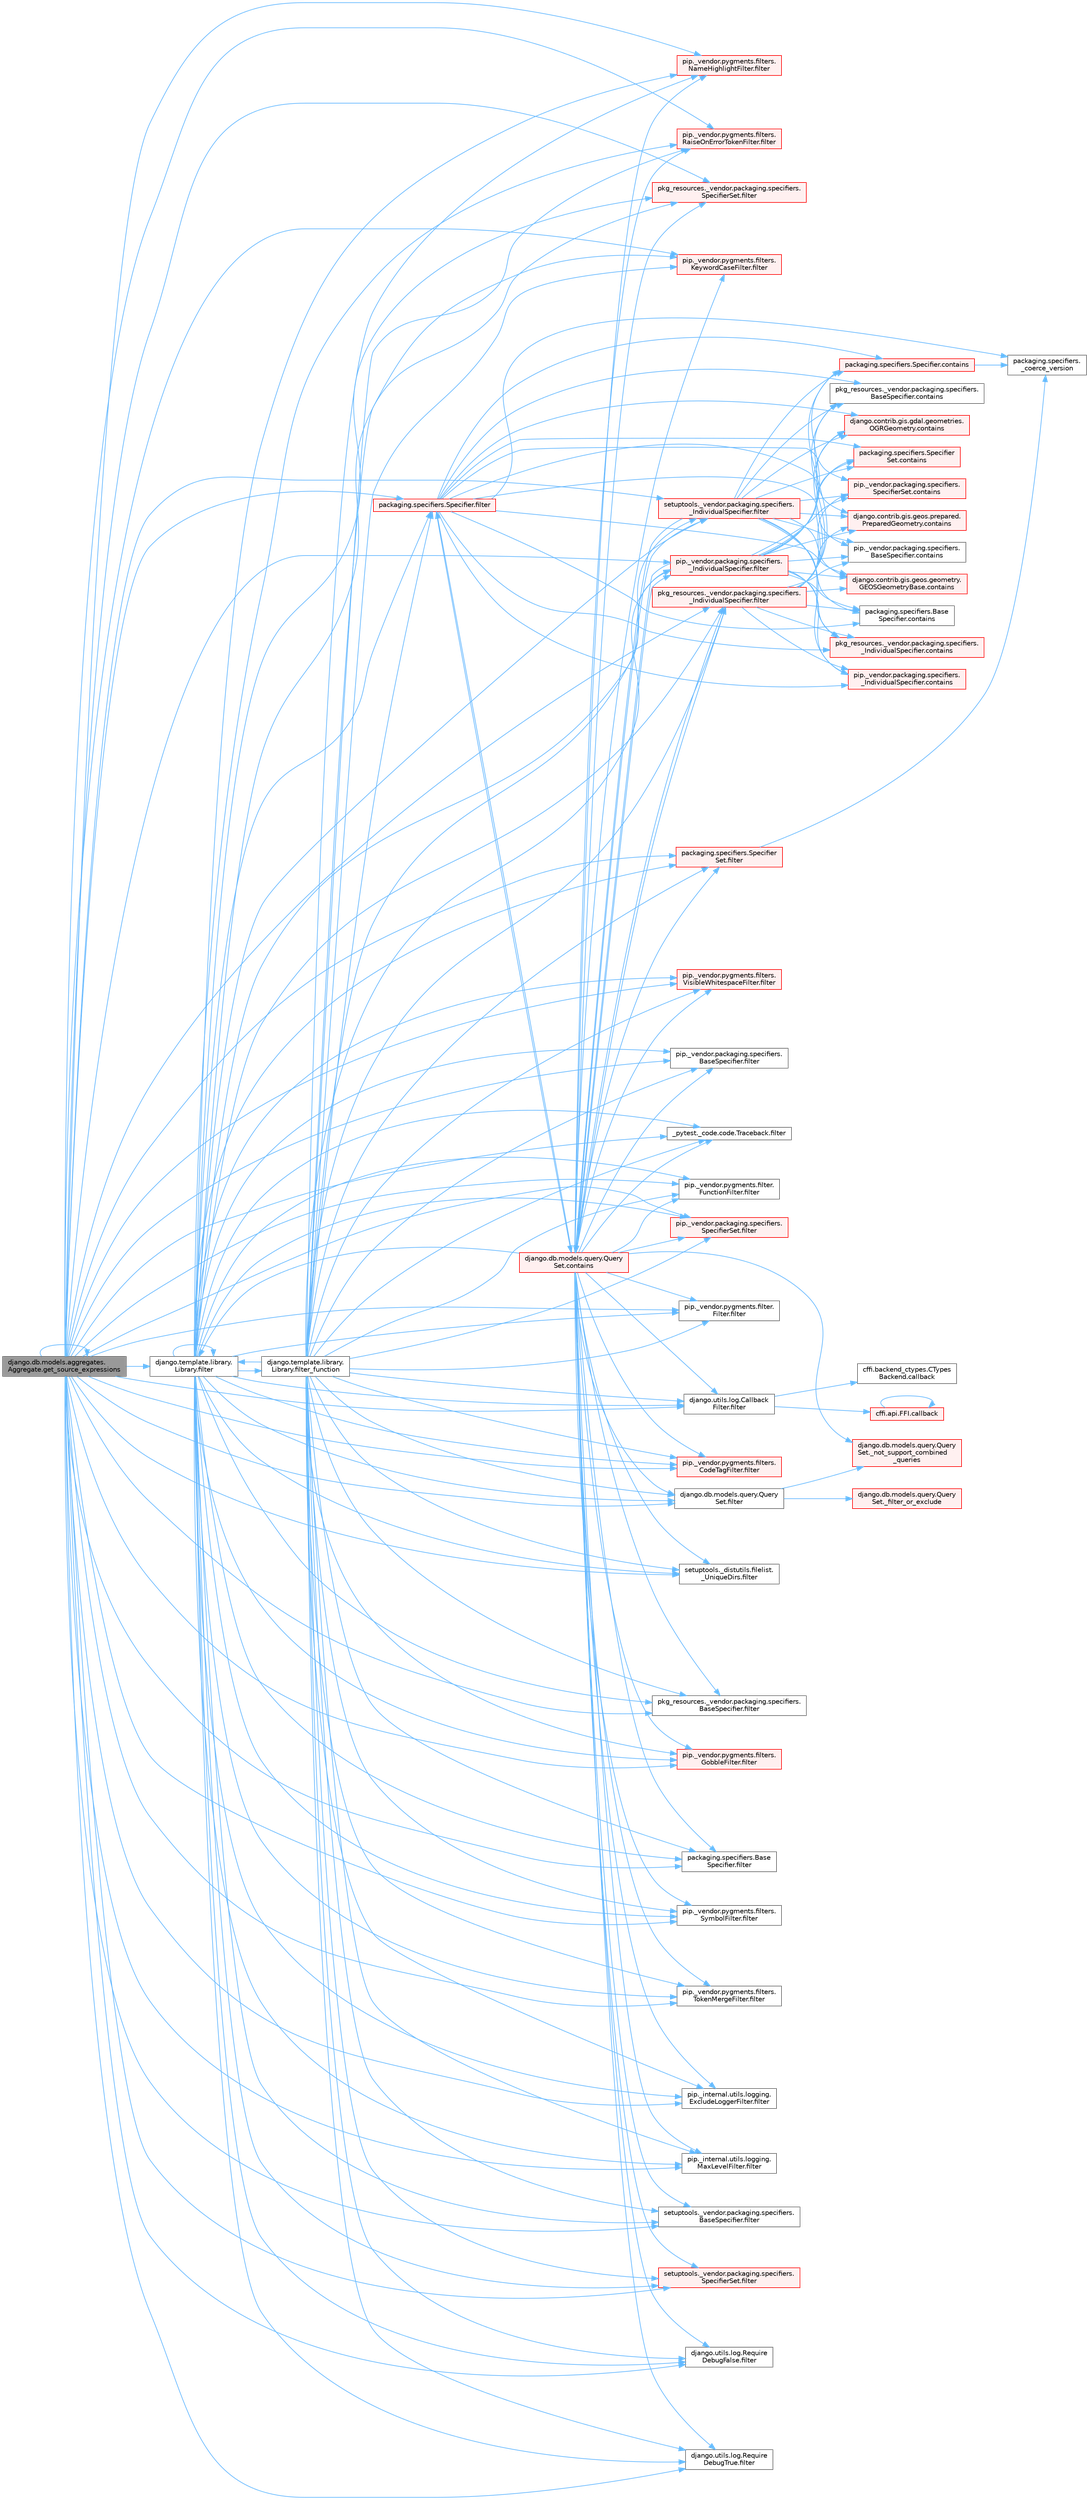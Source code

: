 digraph "django.db.models.aggregates.Aggregate.get_source_expressions"
{
 // LATEX_PDF_SIZE
  bgcolor="transparent";
  edge [fontname=Helvetica,fontsize=10,labelfontname=Helvetica,labelfontsize=10];
  node [fontname=Helvetica,fontsize=10,shape=box,height=0.2,width=0.4];
  rankdir="LR";
  Node1 [id="Node000001",label="django.db.models.aggregates.\lAggregate.get_source_expressions",height=0.2,width=0.4,color="gray40", fillcolor="grey60", style="filled", fontcolor="black",tooltip=" "];
  Node1 -> Node2 [id="edge1_Node000001_Node000002",color="steelblue1",style="solid",tooltip=" "];
  Node2 [id="Node000002",label="_pytest._code.code.Traceback.filter",height=0.2,width=0.4,color="grey40", fillcolor="white", style="filled",URL="$class__pytest_1_1__code_1_1code_1_1_traceback.html#a55d326907d5380a46c4d3e52f002d33f",tooltip=" "];
  Node1 -> Node3 [id="edge2_Node000001_Node000003",color="steelblue1",style="solid",tooltip=" "];
  Node3 [id="Node000003",label="django.db.models.query.Query\lSet.filter",height=0.2,width=0.4,color="grey40", fillcolor="white", style="filled",URL="$classdjango_1_1db_1_1models_1_1query_1_1_query_set.html#a9c23f79ac5a5310d628b025b5ab7b7c5",tooltip=" "];
  Node3 -> Node4 [id="edge3_Node000003_Node000004",color="steelblue1",style="solid",tooltip=" "];
  Node4 [id="Node000004",label="django.db.models.query.Query\lSet._filter_or_exclude",height=0.2,width=0.4,color="red", fillcolor="#FFF0F0", style="filled",URL="$classdjango_1_1db_1_1models_1_1query_1_1_query_set.html#aaf90830d4e1b2ee4bdf10fb60f08aced",tooltip=" "];
  Node3 -> Node20 [id="edge4_Node000003_Node000020",color="steelblue1",style="solid",tooltip=" "];
  Node20 [id="Node000020",label="django.db.models.query.Query\lSet._not_support_combined\l_queries",height=0.2,width=0.4,color="red", fillcolor="#FFF0F0", style="filled",URL="$classdjango_1_1db_1_1models_1_1query_1_1_query_set.html#aa8310ec206924c94141bef75563958e2",tooltip=" "];
  Node1 -> Node21 [id="edge5_Node000001_Node000021",color="steelblue1",style="solid",tooltip=" "];
  Node21 [id="Node000021",label="django.template.library.\lLibrary.filter",height=0.2,width=0.4,color="grey40", fillcolor="white", style="filled",URL="$classdjango_1_1template_1_1library_1_1_library.html#ac67bb1211ffc0354d5bf33029a58aa43",tooltip=" "];
  Node21 -> Node2 [id="edge6_Node000021_Node000002",color="steelblue1",style="solid",tooltip=" "];
  Node21 -> Node3 [id="edge7_Node000021_Node000003",color="steelblue1",style="solid",tooltip=" "];
  Node21 -> Node21 [id="edge8_Node000021_Node000021",color="steelblue1",style="solid",tooltip=" "];
  Node21 -> Node22 [id="edge9_Node000021_Node000022",color="steelblue1",style="solid",tooltip=" "];
  Node22 [id="Node000022",label="django.utils.log.Callback\lFilter.filter",height=0.2,width=0.4,color="grey40", fillcolor="white", style="filled",URL="$classdjango_1_1utils_1_1log_1_1_callback_filter.html#acd2761b2200a4e66f4bd5b729ac43db2",tooltip=" "];
  Node22 -> Node23 [id="edge10_Node000022_Node000023",color="steelblue1",style="solid",tooltip=" "];
  Node23 [id="Node000023",label="cffi.api.FFI.callback",height=0.2,width=0.4,color="red", fillcolor="#FFF0F0", style="filled",URL="$classcffi_1_1api_1_1_f_f_i.html#a4e791803c5d07525465c8f1caeead188",tooltip=" "];
  Node23 -> Node23 [id="edge11_Node000023_Node000023",color="steelblue1",style="solid",tooltip=" "];
  Node22 -> Node27 [id="edge12_Node000022_Node000027",color="steelblue1",style="solid",tooltip=" "];
  Node27 [id="Node000027",label="cffi.backend_ctypes.CTypes\lBackend.callback",height=0.2,width=0.4,color="grey40", fillcolor="white", style="filled",URL="$classcffi_1_1backend__ctypes_1_1_c_types_backend.html#a6d540075e2cce4715ecc40b863b8dbcc",tooltip=" "];
  Node21 -> Node28 [id="edge13_Node000021_Node000028",color="steelblue1",style="solid",tooltip=" "];
  Node28 [id="Node000028",label="django.utils.log.Require\lDebugFalse.filter",height=0.2,width=0.4,color="grey40", fillcolor="white", style="filled",URL="$classdjango_1_1utils_1_1log_1_1_require_debug_false.html#a42e51835198458e09fb949a7af83bef8",tooltip=" "];
  Node21 -> Node29 [id="edge14_Node000021_Node000029",color="steelblue1",style="solid",tooltip=" "];
  Node29 [id="Node000029",label="django.utils.log.Require\lDebugTrue.filter",height=0.2,width=0.4,color="grey40", fillcolor="white", style="filled",URL="$classdjango_1_1utils_1_1log_1_1_require_debug_true.html#a8e1e027eea730028f70556810076c0e8",tooltip=" "];
  Node21 -> Node30 [id="edge15_Node000021_Node000030",color="steelblue1",style="solid",tooltip=" "];
  Node30 [id="Node000030",label="packaging.specifiers.Base\lSpecifier.filter",height=0.2,width=0.4,color="grey40", fillcolor="white", style="filled",URL="$classpackaging_1_1specifiers_1_1_base_specifier.html#aa87c3c882d19a56dd1f949c4b1bde70d",tooltip=" "];
  Node21 -> Node31 [id="edge16_Node000021_Node000031",color="steelblue1",style="solid",tooltip=" "];
  Node31 [id="Node000031",label="packaging.specifiers.Specifier.filter",height=0.2,width=0.4,color="red", fillcolor="#FFF0F0", style="filled",URL="$classpackaging_1_1specifiers_1_1_specifier.html#a22d9e14c5343d89e742b098b6d7997f7",tooltip=" "];
  Node31 -> Node32 [id="edge17_Node000031_Node000032",color="steelblue1",style="solid",tooltip=" "];
  Node32 [id="Node000032",label="packaging.specifiers.\l_coerce_version",height=0.2,width=0.4,color="grey40", fillcolor="white", style="filled",URL="$namespacepackaging_1_1specifiers.html#a075a73fc9deabd0af51612073a3a44bf",tooltip=" "];
  Node31 -> Node33 [id="edge18_Node000031_Node000033",color="steelblue1",style="solid",tooltip=" "];
  Node33 [id="Node000033",label="django.contrib.gis.gdal.geometries.\lOGRGeometry.contains",height=0.2,width=0.4,color="red", fillcolor="#FFF0F0", style="filled",URL="$classdjango_1_1contrib_1_1gis_1_1gdal_1_1geometries_1_1_o_g_r_geometry.html#ac4763e72bc3be798ebe272edf5a2111b",tooltip=" "];
  Node31 -> Node69 [id="edge19_Node000031_Node000069",color="steelblue1",style="solid",tooltip=" "];
  Node69 [id="Node000069",label="django.contrib.gis.geos.geometry.\lGEOSGeometryBase.contains",height=0.2,width=0.4,color="red", fillcolor="#FFF0F0", style="filled",URL="$classdjango_1_1contrib_1_1gis_1_1geos_1_1geometry_1_1_g_e_o_s_geometry_base.html#aa48e06e3c91d6a3a79f41bed318f5e43",tooltip=" "];
  Node31 -> Node70 [id="edge20_Node000031_Node000070",color="steelblue1",style="solid",tooltip=" "];
  Node70 [id="Node000070",label="django.contrib.gis.geos.prepared.\lPreparedGeometry.contains",height=0.2,width=0.4,color="red", fillcolor="#FFF0F0", style="filled",URL="$classdjango_1_1contrib_1_1gis_1_1geos_1_1prepared_1_1_prepared_geometry.html#ad52b1f28039e181521f25d338fa79be9",tooltip=" "];
  Node31 -> Node71 [id="edge21_Node000031_Node000071",color="steelblue1",style="solid",tooltip=" "];
  Node71 [id="Node000071",label="django.db.models.query.Query\lSet.contains",height=0.2,width=0.4,color="red", fillcolor="#FFF0F0", style="filled",URL="$classdjango_1_1db_1_1models_1_1query_1_1_query_set.html#a242e569a4bce6723adc3e71fdc69b70f",tooltip=" "];
  Node71 -> Node20 [id="edge22_Node000071_Node000020",color="steelblue1",style="solid",tooltip=" "];
  Node71 -> Node2 [id="edge23_Node000071_Node000002",color="steelblue1",style="solid",tooltip=" "];
  Node71 -> Node3 [id="edge24_Node000071_Node000003",color="steelblue1",style="solid",tooltip=" "];
  Node71 -> Node21 [id="edge25_Node000071_Node000021",color="steelblue1",style="solid",tooltip=" "];
  Node71 -> Node22 [id="edge26_Node000071_Node000022",color="steelblue1",style="solid",tooltip=" "];
  Node71 -> Node28 [id="edge27_Node000071_Node000028",color="steelblue1",style="solid",tooltip=" "];
  Node71 -> Node29 [id="edge28_Node000071_Node000029",color="steelblue1",style="solid",tooltip=" "];
  Node71 -> Node30 [id="edge29_Node000071_Node000030",color="steelblue1",style="solid",tooltip=" "];
  Node71 -> Node31 [id="edge30_Node000071_Node000031",color="steelblue1",style="solid",tooltip=" "];
  Node71 -> Node72 [id="edge31_Node000071_Node000072",color="steelblue1",style="solid",tooltip=" "];
  Node72 [id="Node000072",label="packaging.specifiers.Specifier\lSet.filter",height=0.2,width=0.4,color="red", fillcolor="#FFF0F0", style="filled",URL="$classpackaging_1_1specifiers_1_1_specifier_set.html#a65b70b2cc0c5bad34b31461955a36d87",tooltip=" "];
  Node72 -> Node32 [id="edge32_Node000072_Node000032",color="steelblue1",style="solid",tooltip=" "];
  Node71 -> Node103 [id="edge33_Node000071_Node000103",color="steelblue1",style="solid",tooltip=" "];
  Node103 [id="Node000103",label="pip._internal.utils.logging.\lExcludeLoggerFilter.filter",height=0.2,width=0.4,color="grey40", fillcolor="white", style="filled",URL="$classpip_1_1__internal_1_1utils_1_1logging_1_1_exclude_logger_filter.html#a633a3ddcdc0ebbb98edf2f1e0759d22a",tooltip=" "];
  Node71 -> Node104 [id="edge34_Node000071_Node000104",color="steelblue1",style="solid",tooltip=" "];
  Node104 [id="Node000104",label="pip._internal.utils.logging.\lMaxLevelFilter.filter",height=0.2,width=0.4,color="grey40", fillcolor="white", style="filled",URL="$classpip_1_1__internal_1_1utils_1_1logging_1_1_max_level_filter.html#ac46bbe4d91f47ed8f818f64d25ed2085",tooltip=" "];
  Node71 -> Node105 [id="edge35_Node000071_Node000105",color="steelblue1",style="solid",tooltip=" "];
  Node105 [id="Node000105",label="pip._vendor.packaging.specifiers.\l_IndividualSpecifier.filter",height=0.2,width=0.4,color="red", fillcolor="#FFF0F0", style="filled",URL="$classpip_1_1__vendor_1_1packaging_1_1specifiers_1_1___individual_specifier.html#a6203976cfa5ddd6a1f47f8dfe0669fd7",tooltip=" "];
  Node105 -> Node33 [id="edge36_Node000105_Node000033",color="steelblue1",style="solid",tooltip=" "];
  Node105 -> Node69 [id="edge37_Node000105_Node000069",color="steelblue1",style="solid",tooltip=" "];
  Node105 -> Node70 [id="edge38_Node000105_Node000070",color="steelblue1",style="solid",tooltip=" "];
  Node105 -> Node71 [id="edge39_Node000105_Node000071",color="steelblue1",style="solid",tooltip=" "];
  Node105 -> Node112 [id="edge40_Node000105_Node000112",color="steelblue1",style="solid",tooltip=" "];
  Node112 [id="Node000112",label="packaging.specifiers.Base\lSpecifier.contains",height=0.2,width=0.4,color="grey40", fillcolor="white", style="filled",URL="$classpackaging_1_1specifiers_1_1_base_specifier.html#a25e4441395aaa5f2bd19da46590dddc0",tooltip=" "];
  Node105 -> Node113 [id="edge41_Node000105_Node000113",color="steelblue1",style="solid",tooltip=" "];
  Node113 [id="Node000113",label="packaging.specifiers.Specifier.contains",height=0.2,width=0.4,color="red", fillcolor="#FFF0F0", style="filled",URL="$classpackaging_1_1specifiers_1_1_specifier.html#a782f94ca4b4d15bd461fd4c7a1c64ea1",tooltip=" "];
  Node113 -> Node32 [id="edge42_Node000113_Node000032",color="steelblue1",style="solid",tooltip=" "];
  Node105 -> Node122 [id="edge43_Node000105_Node000122",color="steelblue1",style="solid",tooltip=" "];
  Node122 [id="Node000122",label="packaging.specifiers.Specifier\lSet.contains",height=0.2,width=0.4,color="red", fillcolor="#FFF0F0", style="filled",URL="$classpackaging_1_1specifiers_1_1_specifier_set.html#ada64d1b5bfa107e43857d5504e92b233",tooltip=" "];
  Node105 -> Node123 [id="edge44_Node000105_Node000123",color="steelblue1",style="solid",tooltip=" "];
  Node123 [id="Node000123",label="pip._vendor.packaging.specifiers.\l_IndividualSpecifier.contains",height=0.2,width=0.4,color="red", fillcolor="#FFF0F0", style="filled",URL="$classpip_1_1__vendor_1_1packaging_1_1specifiers_1_1___individual_specifier.html#a0225ec2329bc258c9ff7d62a4ad6dde5",tooltip=" "];
  Node105 -> Node124 [id="edge45_Node000105_Node000124",color="steelblue1",style="solid",tooltip=" "];
  Node124 [id="Node000124",label="pip._vendor.packaging.specifiers.\lBaseSpecifier.contains",height=0.2,width=0.4,color="grey40", fillcolor="white", style="filled",URL="$classpip_1_1__vendor_1_1packaging_1_1specifiers_1_1_base_specifier.html#a1af3d8278a56af108c1b23f4f4dd7776",tooltip=" "];
  Node105 -> Node125 [id="edge46_Node000105_Node000125",color="steelblue1",style="solid",tooltip=" "];
  Node125 [id="Node000125",label="pip._vendor.packaging.specifiers.\lSpecifierSet.contains",height=0.2,width=0.4,color="red", fillcolor="#FFF0F0", style="filled",URL="$classpip_1_1__vendor_1_1packaging_1_1specifiers_1_1_specifier_set.html#a4c6c2f9778aaca8bc7eb77e5fa358a47",tooltip=" "];
  Node105 -> Node126 [id="edge47_Node000105_Node000126",color="steelblue1",style="solid",tooltip=" "];
  Node126 [id="Node000126",label="pkg_resources._vendor.packaging.specifiers.\l_IndividualSpecifier.contains",height=0.2,width=0.4,color="red", fillcolor="#FFF0F0", style="filled",URL="$classpkg__resources_1_1__vendor_1_1packaging_1_1specifiers_1_1___individual_specifier.html#ad490fa0c3edddc0b101c1f2a13af7644",tooltip=" "];
  Node105 -> Node127 [id="edge48_Node000105_Node000127",color="steelblue1",style="solid",tooltip=" "];
  Node127 [id="Node000127",label="pkg_resources._vendor.packaging.specifiers.\lBaseSpecifier.contains",height=0.2,width=0.4,color="grey40", fillcolor="white", style="filled",URL="$classpkg__resources_1_1__vendor_1_1packaging_1_1specifiers_1_1_base_specifier.html#a60a05af58d5bbfaeabc731124011c49b",tooltip=" "];
  Node71 -> Node132 [id="edge49_Node000071_Node000132",color="steelblue1",style="solid",tooltip=" "];
  Node132 [id="Node000132",label="pip._vendor.packaging.specifiers.\lBaseSpecifier.filter",height=0.2,width=0.4,color="grey40", fillcolor="white", style="filled",URL="$classpip_1_1__vendor_1_1packaging_1_1specifiers_1_1_base_specifier.html#a1b2ef14b953df0cf1a317ea573d0ea5a",tooltip=" "];
  Node71 -> Node133 [id="edge50_Node000071_Node000133",color="steelblue1",style="solid",tooltip=" "];
  Node133 [id="Node000133",label="pip._vendor.packaging.specifiers.\lSpecifierSet.filter",height=0.2,width=0.4,color="red", fillcolor="#FFF0F0", style="filled",URL="$classpip_1_1__vendor_1_1packaging_1_1specifiers_1_1_specifier_set.html#a3d7a4e9a4cb787385e37d5832bcc0a64",tooltip=" "];
  Node71 -> Node134 [id="edge51_Node000071_Node000134",color="steelblue1",style="solid",tooltip=" "];
  Node134 [id="Node000134",label="pip._vendor.pygments.filter.\lFilter.filter",height=0.2,width=0.4,color="grey40", fillcolor="white", style="filled",URL="$classpip_1_1__vendor_1_1pygments_1_1filter_1_1_filter.html#a970c118f059ea361c8f184fd86c6873d",tooltip=" "];
  Node71 -> Node135 [id="edge52_Node000071_Node000135",color="steelblue1",style="solid",tooltip=" "];
  Node135 [id="Node000135",label="pip._vendor.pygments.filter.\lFunctionFilter.filter",height=0.2,width=0.4,color="grey40", fillcolor="white", style="filled",URL="$classpip_1_1__vendor_1_1pygments_1_1filter_1_1_function_filter.html#a795616d337e49ea853139b0b96d481e7",tooltip=" "];
  Node71 -> Node136 [id="edge53_Node000071_Node000136",color="steelblue1",style="solid",tooltip=" "];
  Node136 [id="Node000136",label="pip._vendor.pygments.filters.\lCodeTagFilter.filter",height=0.2,width=0.4,color="red", fillcolor="#FFF0F0", style="filled",URL="$classpip_1_1__vendor_1_1pygments_1_1filters_1_1_code_tag_filter.html#adc7f44786b4b83da74faa23a154c8843",tooltip=" "];
  Node71 -> Node138 [id="edge54_Node000071_Node000138",color="steelblue1",style="solid",tooltip=" "];
  Node138 [id="Node000138",label="pip._vendor.pygments.filters.\lGobbleFilter.filter",height=0.2,width=0.4,color="red", fillcolor="#FFF0F0", style="filled",URL="$classpip_1_1__vendor_1_1pygments_1_1filters_1_1_gobble_filter.html#a1f8e662bb1794e2924280dc6564ca148",tooltip=" "];
  Node71 -> Node1935 [id="edge55_Node000071_Node001935",color="steelblue1",style="solid",tooltip=" "];
  Node1935 [id="Node001935",label="pip._vendor.pygments.filters.\lKeywordCaseFilter.filter",height=0.2,width=0.4,color="red", fillcolor="#FFF0F0", style="filled",URL="$classpip_1_1__vendor_1_1pygments_1_1filters_1_1_keyword_case_filter.html#a328d29510b49c572e5ded82852d167c8",tooltip=" "];
  Node71 -> Node1938 [id="edge56_Node000071_Node001938",color="steelblue1",style="solid",tooltip=" "];
  Node1938 [id="Node001938",label="pip._vendor.pygments.filters.\lNameHighlightFilter.filter",height=0.2,width=0.4,color="red", fillcolor="#FFF0F0", style="filled",URL="$classpip_1_1__vendor_1_1pygments_1_1filters_1_1_name_highlight_filter.html#ae389da6c924503203acbc80c559b0043",tooltip=" "];
  Node71 -> Node1943 [id="edge57_Node000071_Node001943",color="steelblue1",style="solid",tooltip=" "];
  Node1943 [id="Node001943",label="pip._vendor.pygments.filters.\lRaiseOnErrorTokenFilter.filter",height=0.2,width=0.4,color="red", fillcolor="#FFF0F0", style="filled",URL="$classpip_1_1__vendor_1_1pygments_1_1filters_1_1_raise_on_error_token_filter.html#aacf420bb16c8d3a430b88e78ee35b253",tooltip=" "];
  Node71 -> Node1947 [id="edge58_Node000071_Node001947",color="steelblue1",style="solid",tooltip=" "];
  Node1947 [id="Node001947",label="pip._vendor.pygments.filters.\lSymbolFilter.filter",height=0.2,width=0.4,color="grey40", fillcolor="white", style="filled",URL="$classpip_1_1__vendor_1_1pygments_1_1filters_1_1_symbol_filter.html#a567de8b7e3bc5f0a87712af81fbc70c7",tooltip=" "];
  Node71 -> Node1948 [id="edge59_Node000071_Node001948",color="steelblue1",style="solid",tooltip=" "];
  Node1948 [id="Node001948",label="pip._vendor.pygments.filters.\lTokenMergeFilter.filter",height=0.2,width=0.4,color="grey40", fillcolor="white", style="filled",URL="$classpip_1_1__vendor_1_1pygments_1_1filters_1_1_token_merge_filter.html#ac3fdd8238fb6976d42540cac395a9543",tooltip=" "];
  Node71 -> Node1949 [id="edge60_Node000071_Node001949",color="steelblue1",style="solid",tooltip=" "];
  Node1949 [id="Node001949",label="pip._vendor.pygments.filters.\lVisibleWhitespaceFilter.filter",height=0.2,width=0.4,color="red", fillcolor="#FFF0F0", style="filled",URL="$classpip_1_1__vendor_1_1pygments_1_1filters_1_1_visible_whitespace_filter.html#a9a7227d129dac7d41fe5b50d9fd97b77",tooltip=" "];
  Node71 -> Node1950 [id="edge61_Node000071_Node001950",color="steelblue1",style="solid",tooltip=" "];
  Node1950 [id="Node001950",label="pkg_resources._vendor.packaging.specifiers.\l_IndividualSpecifier.filter",height=0.2,width=0.4,color="red", fillcolor="#FFF0F0", style="filled",URL="$classpkg__resources_1_1__vendor_1_1packaging_1_1specifiers_1_1___individual_specifier.html#ad284c0e05b23f4b6838266492c00fc3e",tooltip=" "];
  Node1950 -> Node33 [id="edge62_Node001950_Node000033",color="steelblue1",style="solid",tooltip=" "];
  Node1950 -> Node69 [id="edge63_Node001950_Node000069",color="steelblue1",style="solid",tooltip=" "];
  Node1950 -> Node70 [id="edge64_Node001950_Node000070",color="steelblue1",style="solid",tooltip=" "];
  Node1950 -> Node71 [id="edge65_Node001950_Node000071",color="steelblue1",style="solid",tooltip=" "];
  Node1950 -> Node112 [id="edge66_Node001950_Node000112",color="steelblue1",style="solid",tooltip=" "];
  Node1950 -> Node113 [id="edge67_Node001950_Node000113",color="steelblue1",style="solid",tooltip=" "];
  Node1950 -> Node122 [id="edge68_Node001950_Node000122",color="steelblue1",style="solid",tooltip=" "];
  Node1950 -> Node123 [id="edge69_Node001950_Node000123",color="steelblue1",style="solid",tooltip=" "];
  Node1950 -> Node124 [id="edge70_Node001950_Node000124",color="steelblue1",style="solid",tooltip=" "];
  Node1950 -> Node125 [id="edge71_Node001950_Node000125",color="steelblue1",style="solid",tooltip=" "];
  Node1950 -> Node126 [id="edge72_Node001950_Node000126",color="steelblue1",style="solid",tooltip=" "];
  Node1950 -> Node127 [id="edge73_Node001950_Node000127",color="steelblue1",style="solid",tooltip=" "];
  Node71 -> Node1951 [id="edge74_Node000071_Node001951",color="steelblue1",style="solid",tooltip=" "];
  Node1951 [id="Node001951",label="pkg_resources._vendor.packaging.specifiers.\lBaseSpecifier.filter",height=0.2,width=0.4,color="grey40", fillcolor="white", style="filled",URL="$classpkg__resources_1_1__vendor_1_1packaging_1_1specifiers_1_1_base_specifier.html#a08f789f03784e5505adfce76a34b64f0",tooltip=" "];
  Node71 -> Node1952 [id="edge75_Node000071_Node001952",color="steelblue1",style="solid",tooltip=" "];
  Node1952 [id="Node001952",label="pkg_resources._vendor.packaging.specifiers.\lSpecifierSet.filter",height=0.2,width=0.4,color="red", fillcolor="#FFF0F0", style="filled",URL="$classpkg__resources_1_1__vendor_1_1packaging_1_1specifiers_1_1_specifier_set.html#a9935b066c65c5b7849bd09a27171e1ba",tooltip=" "];
  Node71 -> Node1953 [id="edge76_Node000071_Node001953",color="steelblue1",style="solid",tooltip=" "];
  Node1953 [id="Node001953",label="setuptools._distutils.filelist.\l_UniqueDirs.filter",height=0.2,width=0.4,color="grey40", fillcolor="white", style="filled",URL="$classsetuptools_1_1__distutils_1_1filelist_1_1___unique_dirs.html#a351fccd2f8d782034811f470cf8e3815",tooltip=" "];
  Node71 -> Node1954 [id="edge77_Node000071_Node001954",color="steelblue1",style="solid",tooltip=" "];
  Node1954 [id="Node001954",label="setuptools._vendor.packaging.specifiers.\l_IndividualSpecifier.filter",height=0.2,width=0.4,color="red", fillcolor="#FFF0F0", style="filled",URL="$classsetuptools_1_1__vendor_1_1packaging_1_1specifiers_1_1___individual_specifier.html#a7f35b396bffe2a5276887eda17fd660b",tooltip=" "];
  Node1954 -> Node33 [id="edge78_Node001954_Node000033",color="steelblue1",style="solid",tooltip=" "];
  Node1954 -> Node69 [id="edge79_Node001954_Node000069",color="steelblue1",style="solid",tooltip=" "];
  Node1954 -> Node70 [id="edge80_Node001954_Node000070",color="steelblue1",style="solid",tooltip=" "];
  Node1954 -> Node71 [id="edge81_Node001954_Node000071",color="steelblue1",style="solid",tooltip=" "];
  Node1954 -> Node112 [id="edge82_Node001954_Node000112",color="steelblue1",style="solid",tooltip=" "];
  Node1954 -> Node113 [id="edge83_Node001954_Node000113",color="steelblue1",style="solid",tooltip=" "];
  Node1954 -> Node122 [id="edge84_Node001954_Node000122",color="steelblue1",style="solid",tooltip=" "];
  Node1954 -> Node123 [id="edge85_Node001954_Node000123",color="steelblue1",style="solid",tooltip=" "];
  Node1954 -> Node124 [id="edge86_Node001954_Node000124",color="steelblue1",style="solid",tooltip=" "];
  Node1954 -> Node125 [id="edge87_Node001954_Node000125",color="steelblue1",style="solid",tooltip=" "];
  Node1954 -> Node126 [id="edge88_Node001954_Node000126",color="steelblue1",style="solid",tooltip=" "];
  Node1954 -> Node127 [id="edge89_Node001954_Node000127",color="steelblue1",style="solid",tooltip=" "];
  Node71 -> Node1955 [id="edge90_Node000071_Node001955",color="steelblue1",style="solid",tooltip=" "];
  Node1955 [id="Node001955",label="setuptools._vendor.packaging.specifiers.\lBaseSpecifier.filter",height=0.2,width=0.4,color="grey40", fillcolor="white", style="filled",URL="$classsetuptools_1_1__vendor_1_1packaging_1_1specifiers_1_1_base_specifier.html#aac733c9425aa10aacb2e457c323feb1d",tooltip=" "];
  Node71 -> Node1956 [id="edge91_Node000071_Node001956",color="steelblue1",style="solid",tooltip=" "];
  Node1956 [id="Node001956",label="setuptools._vendor.packaging.specifiers.\lSpecifierSet.filter",height=0.2,width=0.4,color="red", fillcolor="#FFF0F0", style="filled",URL="$classsetuptools_1_1__vendor_1_1packaging_1_1specifiers_1_1_specifier_set.html#a7aa970c725539aaf9406b260e2ffaa09",tooltip=" "];
  Node31 -> Node112 [id="edge92_Node000031_Node000112",color="steelblue1",style="solid",tooltip=" "];
  Node31 -> Node113 [id="edge93_Node000031_Node000113",color="steelblue1",style="solid",tooltip=" "];
  Node31 -> Node122 [id="edge94_Node000031_Node000122",color="steelblue1",style="solid",tooltip=" "];
  Node31 -> Node123 [id="edge95_Node000031_Node000123",color="steelblue1",style="solid",tooltip=" "];
  Node31 -> Node124 [id="edge96_Node000031_Node000124",color="steelblue1",style="solid",tooltip=" "];
  Node31 -> Node125 [id="edge97_Node000031_Node000125",color="steelblue1",style="solid",tooltip=" "];
  Node31 -> Node126 [id="edge98_Node000031_Node000126",color="steelblue1",style="solid",tooltip=" "];
  Node31 -> Node127 [id="edge99_Node000031_Node000127",color="steelblue1",style="solid",tooltip=" "];
  Node21 -> Node72 [id="edge100_Node000021_Node000072",color="steelblue1",style="solid",tooltip=" "];
  Node21 -> Node103 [id="edge101_Node000021_Node000103",color="steelblue1",style="solid",tooltip=" "];
  Node21 -> Node104 [id="edge102_Node000021_Node000104",color="steelblue1",style="solid",tooltip=" "];
  Node21 -> Node105 [id="edge103_Node000021_Node000105",color="steelblue1",style="solid",tooltip=" "];
  Node21 -> Node132 [id="edge104_Node000021_Node000132",color="steelblue1",style="solid",tooltip=" "];
  Node21 -> Node133 [id="edge105_Node000021_Node000133",color="steelblue1",style="solid",tooltip=" "];
  Node21 -> Node134 [id="edge106_Node000021_Node000134",color="steelblue1",style="solid",tooltip=" "];
  Node21 -> Node135 [id="edge107_Node000021_Node000135",color="steelblue1",style="solid",tooltip=" "];
  Node21 -> Node136 [id="edge108_Node000021_Node000136",color="steelblue1",style="solid",tooltip=" "];
  Node21 -> Node138 [id="edge109_Node000021_Node000138",color="steelblue1",style="solid",tooltip=" "];
  Node21 -> Node1935 [id="edge110_Node000021_Node001935",color="steelblue1",style="solid",tooltip=" "];
  Node21 -> Node1938 [id="edge111_Node000021_Node001938",color="steelblue1",style="solid",tooltip=" "];
  Node21 -> Node1943 [id="edge112_Node000021_Node001943",color="steelblue1",style="solid",tooltip=" "];
  Node21 -> Node1947 [id="edge113_Node000021_Node001947",color="steelblue1",style="solid",tooltip=" "];
  Node21 -> Node1948 [id="edge114_Node000021_Node001948",color="steelblue1",style="solid",tooltip=" "];
  Node21 -> Node1949 [id="edge115_Node000021_Node001949",color="steelblue1",style="solid",tooltip=" "];
  Node21 -> Node1950 [id="edge116_Node000021_Node001950",color="steelblue1",style="solid",tooltip=" "];
  Node21 -> Node1951 [id="edge117_Node000021_Node001951",color="steelblue1",style="solid",tooltip=" "];
  Node21 -> Node1952 [id="edge118_Node000021_Node001952",color="steelblue1",style="solid",tooltip=" "];
  Node21 -> Node1953 [id="edge119_Node000021_Node001953",color="steelblue1",style="solid",tooltip=" "];
  Node21 -> Node1954 [id="edge120_Node000021_Node001954",color="steelblue1",style="solid",tooltip=" "];
  Node21 -> Node1955 [id="edge121_Node000021_Node001955",color="steelblue1",style="solid",tooltip=" "];
  Node21 -> Node1956 [id="edge122_Node000021_Node001956",color="steelblue1",style="solid",tooltip=" "];
  Node21 -> Node4524 [id="edge123_Node000021_Node004524",color="steelblue1",style="solid",tooltip=" "];
  Node4524 [id="Node004524",label="django.template.library.\lLibrary.filter_function",height=0.2,width=0.4,color="grey40", fillcolor="white", style="filled",URL="$classdjango_1_1template_1_1library_1_1_library.html#ac31ca4b9799430f0623aea9d177a04dc",tooltip=" "];
  Node4524 -> Node2 [id="edge124_Node004524_Node000002",color="steelblue1",style="solid",tooltip=" "];
  Node4524 -> Node3 [id="edge125_Node004524_Node000003",color="steelblue1",style="solid",tooltip=" "];
  Node4524 -> Node21 [id="edge126_Node004524_Node000021",color="steelblue1",style="solid",tooltip=" "];
  Node4524 -> Node22 [id="edge127_Node004524_Node000022",color="steelblue1",style="solid",tooltip=" "];
  Node4524 -> Node28 [id="edge128_Node004524_Node000028",color="steelblue1",style="solid",tooltip=" "];
  Node4524 -> Node29 [id="edge129_Node004524_Node000029",color="steelblue1",style="solid",tooltip=" "];
  Node4524 -> Node30 [id="edge130_Node004524_Node000030",color="steelblue1",style="solid",tooltip=" "];
  Node4524 -> Node31 [id="edge131_Node004524_Node000031",color="steelblue1",style="solid",tooltip=" "];
  Node4524 -> Node72 [id="edge132_Node004524_Node000072",color="steelblue1",style="solid",tooltip=" "];
  Node4524 -> Node103 [id="edge133_Node004524_Node000103",color="steelblue1",style="solid",tooltip=" "];
  Node4524 -> Node104 [id="edge134_Node004524_Node000104",color="steelblue1",style="solid",tooltip=" "];
  Node4524 -> Node105 [id="edge135_Node004524_Node000105",color="steelblue1",style="solid",tooltip=" "];
  Node4524 -> Node132 [id="edge136_Node004524_Node000132",color="steelblue1",style="solid",tooltip=" "];
  Node4524 -> Node133 [id="edge137_Node004524_Node000133",color="steelblue1",style="solid",tooltip=" "];
  Node4524 -> Node134 [id="edge138_Node004524_Node000134",color="steelblue1",style="solid",tooltip=" "];
  Node4524 -> Node135 [id="edge139_Node004524_Node000135",color="steelblue1",style="solid",tooltip=" "];
  Node4524 -> Node136 [id="edge140_Node004524_Node000136",color="steelblue1",style="solid",tooltip=" "];
  Node4524 -> Node138 [id="edge141_Node004524_Node000138",color="steelblue1",style="solid",tooltip=" "];
  Node4524 -> Node1935 [id="edge142_Node004524_Node001935",color="steelblue1",style="solid",tooltip=" "];
  Node4524 -> Node1938 [id="edge143_Node004524_Node001938",color="steelblue1",style="solid",tooltip=" "];
  Node4524 -> Node1943 [id="edge144_Node004524_Node001943",color="steelblue1",style="solid",tooltip=" "];
  Node4524 -> Node1947 [id="edge145_Node004524_Node001947",color="steelblue1",style="solid",tooltip=" "];
  Node4524 -> Node1948 [id="edge146_Node004524_Node001948",color="steelblue1",style="solid",tooltip=" "];
  Node4524 -> Node1949 [id="edge147_Node004524_Node001949",color="steelblue1",style="solid",tooltip=" "];
  Node4524 -> Node1950 [id="edge148_Node004524_Node001950",color="steelblue1",style="solid",tooltip=" "];
  Node4524 -> Node1951 [id="edge149_Node004524_Node001951",color="steelblue1",style="solid",tooltip=" "];
  Node4524 -> Node1952 [id="edge150_Node004524_Node001952",color="steelblue1",style="solid",tooltip=" "];
  Node4524 -> Node1953 [id="edge151_Node004524_Node001953",color="steelblue1",style="solid",tooltip=" "];
  Node4524 -> Node1954 [id="edge152_Node004524_Node001954",color="steelblue1",style="solid",tooltip=" "];
  Node4524 -> Node1955 [id="edge153_Node004524_Node001955",color="steelblue1",style="solid",tooltip=" "];
  Node4524 -> Node1956 [id="edge154_Node004524_Node001956",color="steelblue1",style="solid",tooltip=" "];
  Node1 -> Node22 [id="edge155_Node000001_Node000022",color="steelblue1",style="solid",tooltip=" "];
  Node1 -> Node28 [id="edge156_Node000001_Node000028",color="steelblue1",style="solid",tooltip=" "];
  Node1 -> Node29 [id="edge157_Node000001_Node000029",color="steelblue1",style="solid",tooltip=" "];
  Node1 -> Node30 [id="edge158_Node000001_Node000030",color="steelblue1",style="solid",tooltip=" "];
  Node1 -> Node31 [id="edge159_Node000001_Node000031",color="steelblue1",style="solid",tooltip=" "];
  Node1 -> Node72 [id="edge160_Node000001_Node000072",color="steelblue1",style="solid",tooltip=" "];
  Node1 -> Node103 [id="edge161_Node000001_Node000103",color="steelblue1",style="solid",tooltip=" "];
  Node1 -> Node104 [id="edge162_Node000001_Node000104",color="steelblue1",style="solid",tooltip=" "];
  Node1 -> Node105 [id="edge163_Node000001_Node000105",color="steelblue1",style="solid",tooltip=" "];
  Node1 -> Node132 [id="edge164_Node000001_Node000132",color="steelblue1",style="solid",tooltip=" "];
  Node1 -> Node133 [id="edge165_Node000001_Node000133",color="steelblue1",style="solid",tooltip=" "];
  Node1 -> Node134 [id="edge166_Node000001_Node000134",color="steelblue1",style="solid",tooltip=" "];
  Node1 -> Node135 [id="edge167_Node000001_Node000135",color="steelblue1",style="solid",tooltip=" "];
  Node1 -> Node136 [id="edge168_Node000001_Node000136",color="steelblue1",style="solid",tooltip=" "];
  Node1 -> Node138 [id="edge169_Node000001_Node000138",color="steelblue1",style="solid",tooltip=" "];
  Node1 -> Node1935 [id="edge170_Node000001_Node001935",color="steelblue1",style="solid",tooltip=" "];
  Node1 -> Node1938 [id="edge171_Node000001_Node001938",color="steelblue1",style="solid",tooltip=" "];
  Node1 -> Node1943 [id="edge172_Node000001_Node001943",color="steelblue1",style="solid",tooltip=" "];
  Node1 -> Node1947 [id="edge173_Node000001_Node001947",color="steelblue1",style="solid",tooltip=" "];
  Node1 -> Node1948 [id="edge174_Node000001_Node001948",color="steelblue1",style="solid",tooltip=" "];
  Node1 -> Node1949 [id="edge175_Node000001_Node001949",color="steelblue1",style="solid",tooltip=" "];
  Node1 -> Node1950 [id="edge176_Node000001_Node001950",color="steelblue1",style="solid",tooltip=" "];
  Node1 -> Node1951 [id="edge177_Node000001_Node001951",color="steelblue1",style="solid",tooltip=" "];
  Node1 -> Node1952 [id="edge178_Node000001_Node001952",color="steelblue1",style="solid",tooltip=" "];
  Node1 -> Node1953 [id="edge179_Node000001_Node001953",color="steelblue1",style="solid",tooltip=" "];
  Node1 -> Node1954 [id="edge180_Node000001_Node001954",color="steelblue1",style="solid",tooltip=" "];
  Node1 -> Node1955 [id="edge181_Node000001_Node001955",color="steelblue1",style="solid",tooltip=" "];
  Node1 -> Node1956 [id="edge182_Node000001_Node001956",color="steelblue1",style="solid",tooltip=" "];
  Node1 -> Node1 [id="edge183_Node000001_Node000001",color="steelblue1",style="solid",tooltip=" "];
}
